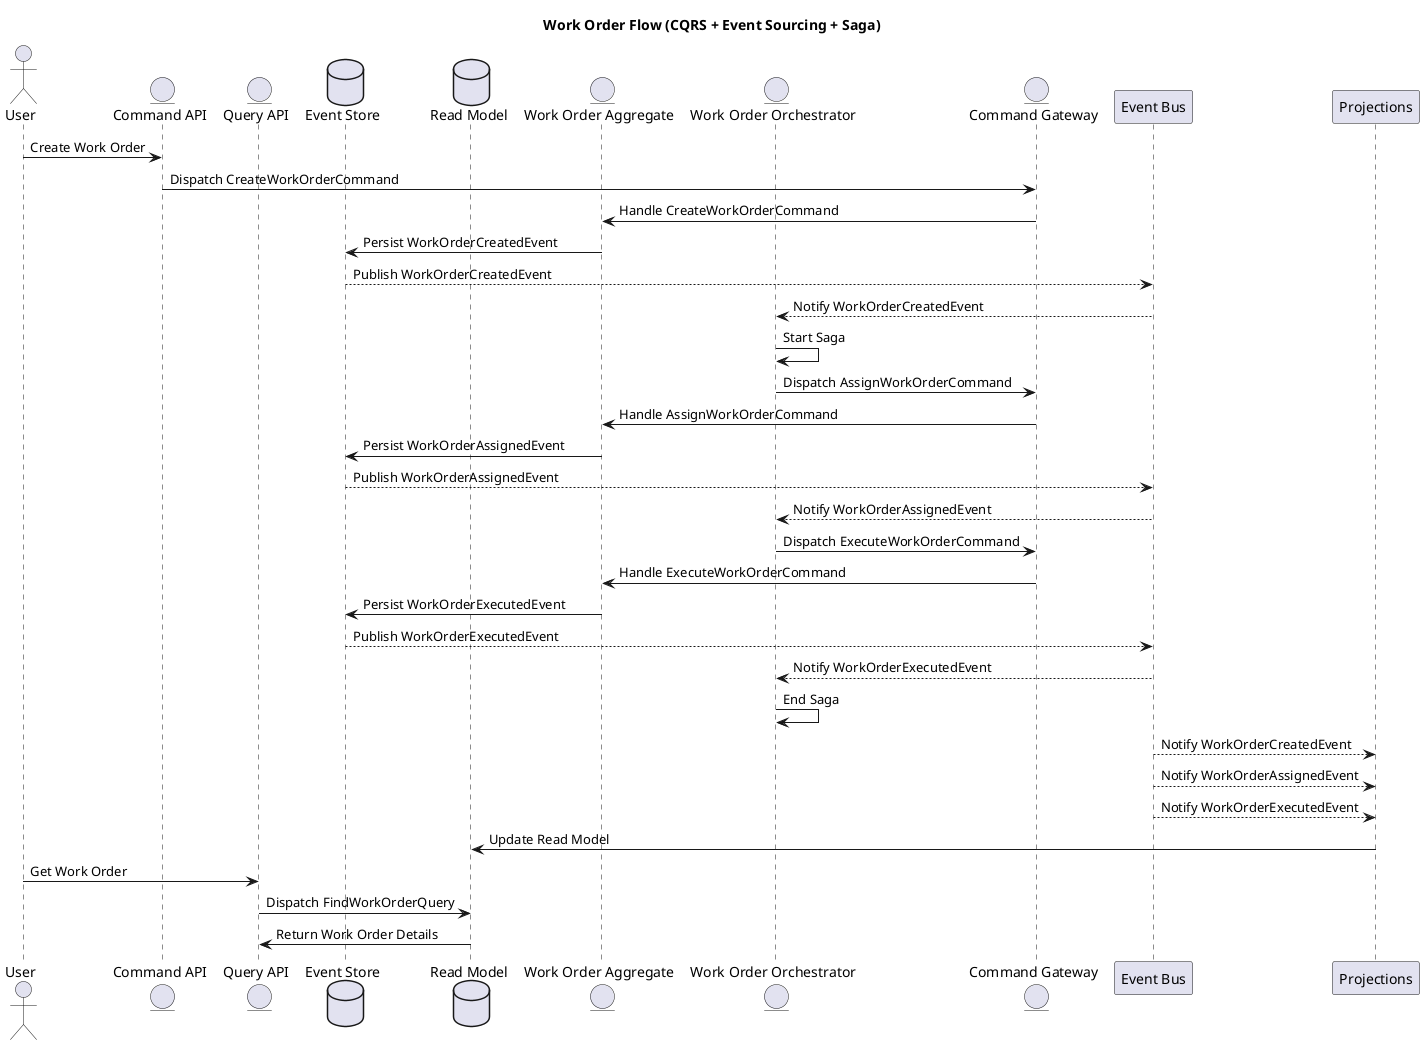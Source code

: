 @startuml
title Work Order Flow (CQRS + Event Sourcing + Saga)

skinparam linetype polyline

actor User
entity "Command API" as CommandAPI
entity "Query API" as QueryAPI
database "Event Store" as EventStore
database "Read Model" as ReadModel
entity "Work Order Aggregate" as Aggregate
entity "Work Order Orchestrator" as Saga
entity "Command Gateway" as CommandGateway

User -> CommandAPI : Create Work Order
CommandAPI -> CommandGateway : Dispatch CreateWorkOrderCommand
CommandGateway -> Aggregate : Handle CreateWorkOrderCommand
Aggregate -> EventStore : Persist WorkOrderCreatedEvent
EventStore --> "Event Bus" as EventBus : Publish WorkOrderCreatedEvent
EventBus --> Saga : Notify WorkOrderCreatedEvent
Saga -> Saga : Start Saga
Saga -> CommandGateway : Dispatch AssignWorkOrderCommand
CommandGateway -> Aggregate : Handle AssignWorkOrderCommand
Aggregate -> EventStore : Persist WorkOrderAssignedEvent
EventStore --> EventBus : Publish WorkOrderAssignedEvent
EventBus --> Saga : Notify WorkOrderAssignedEvent
Saga -> CommandGateway : Dispatch ExecuteWorkOrderCommand
CommandGateway -> Aggregate : Handle ExecuteWorkOrderCommand
Aggregate -> EventStore : Persist WorkOrderExecutedEvent
EventStore --> EventBus : Publish WorkOrderExecutedEvent
EventBus --> Saga : Notify WorkOrderExecutedEvent
Saga -> Saga : End Saga

EventBus --> "Projections" as Projections : Notify WorkOrderCreatedEvent
EventBus --> Projections : Notify WorkOrderAssignedEvent
EventBus --> Projections : Notify WorkOrderExecutedEvent
Projections -> ReadModel : Update Read Model

User -> QueryAPI : Get Work Order
QueryAPI -> ReadModel : Dispatch FindWorkOrderQuery
ReadModel -> QueryAPI : Return Work Order Details

@enduml